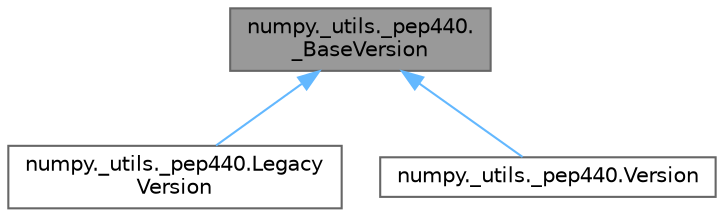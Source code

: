 digraph "numpy._utils._pep440._BaseVersion"
{
 // LATEX_PDF_SIZE
  bgcolor="transparent";
  edge [fontname=Helvetica,fontsize=10,labelfontname=Helvetica,labelfontsize=10];
  node [fontname=Helvetica,fontsize=10,shape=box,height=0.2,width=0.4];
  Node1 [id="Node000001",label="numpy._utils._pep440.\l_BaseVersion",height=0.2,width=0.4,color="gray40", fillcolor="grey60", style="filled", fontcolor="black",tooltip=" "];
  Node1 -> Node2 [id="edge3_Node000001_Node000002",dir="back",color="steelblue1",style="solid",tooltip=" "];
  Node2 [id="Node000002",label="numpy._utils._pep440.Legacy\lVersion",height=0.2,width=0.4,color="gray40", fillcolor="white", style="filled",URL="$classnumpy_1_1__utils_1_1__pep440_1_1LegacyVersion.html",tooltip=" "];
  Node1 -> Node3 [id="edge4_Node000001_Node000003",dir="back",color="steelblue1",style="solid",tooltip=" "];
  Node3 [id="Node000003",label="numpy._utils._pep440.Version",height=0.2,width=0.4,color="gray40", fillcolor="white", style="filled",URL="$classnumpy_1_1__utils_1_1__pep440_1_1Version.html",tooltip=" "];
}
